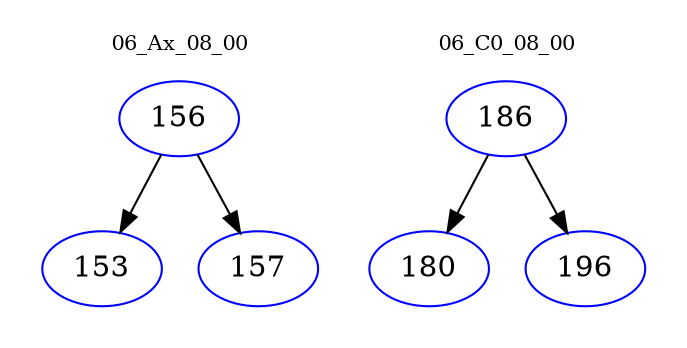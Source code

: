 digraph{
subgraph cluster_0 {
color = white
label = "06_Ax_08_00";
fontsize=10;
T0_156 [label="156", color="blue"]
T0_156 -> T0_153 [color="black"]
T0_153 [label="153", color="blue"]
T0_156 -> T0_157 [color="black"]
T0_157 [label="157", color="blue"]
}
subgraph cluster_1 {
color = white
label = "06_C0_08_00";
fontsize=10;
T1_186 [label="186", color="blue"]
T1_186 -> T1_180 [color="black"]
T1_180 [label="180", color="blue"]
T1_186 -> T1_196 [color="black"]
T1_196 [label="196", color="blue"]
}
}
